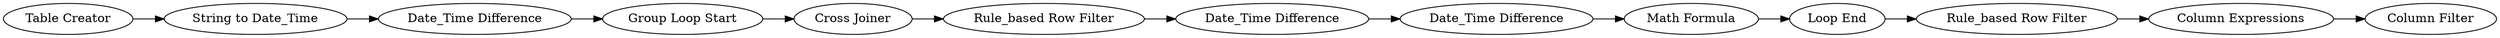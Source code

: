 digraph {
	7 -> 8
	1 -> 2
	8 -> 9
	9 -> 4
	3 -> 5
	18 -> 17
	11 -> 3
	4 -> 12
	5 -> 6
	12 -> 18
	6 -> 7
	2 -> 11
	5 [label="Cross Joiner"]
	1 [label="Table Creator"]
	7 [label="Date_Time Difference"]
	9 [label="Math Formula"]
	11 [label="Date_Time Difference"]
	4 [label="Loop End"]
	18 [label="Column Expressions"]
	6 [label="Rule_based Row Filter"]
	8 [label="Date_Time Difference"]
	17 [label="Column Filter"]
	3 [label="Group Loop Start"]
	2 [label="String to Date_Time"]
	12 [label="Rule_based Row Filter"]
	rankdir=LR
}
